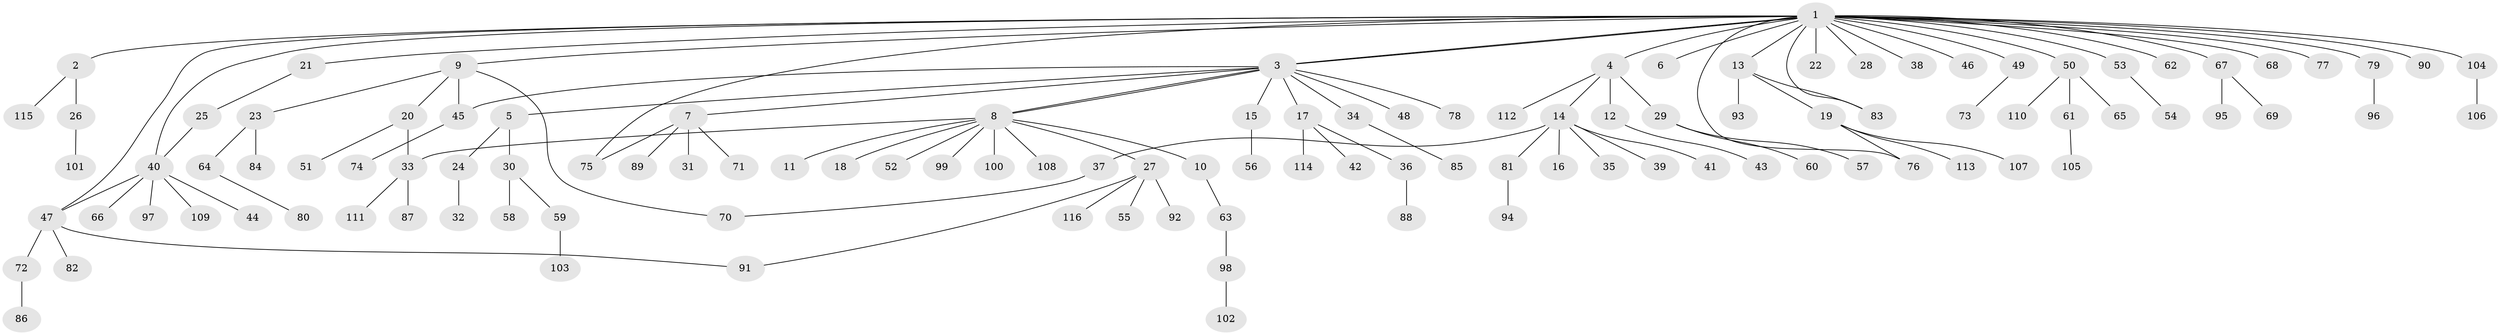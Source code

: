 // Generated by graph-tools (version 1.1) at 2025/46/03/09/25 04:46:56]
// undirected, 116 vertices, 126 edges
graph export_dot {
graph [start="1"]
  node [color=gray90,style=filled];
  1;
  2;
  3;
  4;
  5;
  6;
  7;
  8;
  9;
  10;
  11;
  12;
  13;
  14;
  15;
  16;
  17;
  18;
  19;
  20;
  21;
  22;
  23;
  24;
  25;
  26;
  27;
  28;
  29;
  30;
  31;
  32;
  33;
  34;
  35;
  36;
  37;
  38;
  39;
  40;
  41;
  42;
  43;
  44;
  45;
  46;
  47;
  48;
  49;
  50;
  51;
  52;
  53;
  54;
  55;
  56;
  57;
  58;
  59;
  60;
  61;
  62;
  63;
  64;
  65;
  66;
  67;
  68;
  69;
  70;
  71;
  72;
  73;
  74;
  75;
  76;
  77;
  78;
  79;
  80;
  81;
  82;
  83;
  84;
  85;
  86;
  87;
  88;
  89;
  90;
  91;
  92;
  93;
  94;
  95;
  96;
  97;
  98;
  99;
  100;
  101;
  102;
  103;
  104;
  105;
  106;
  107;
  108;
  109;
  110;
  111;
  112;
  113;
  114;
  115;
  116;
  1 -- 2;
  1 -- 3;
  1 -- 3;
  1 -- 4;
  1 -- 6;
  1 -- 9;
  1 -- 13;
  1 -- 21;
  1 -- 22;
  1 -- 28;
  1 -- 38;
  1 -- 40;
  1 -- 46;
  1 -- 47;
  1 -- 49;
  1 -- 50;
  1 -- 53;
  1 -- 62;
  1 -- 67;
  1 -- 68;
  1 -- 75;
  1 -- 76;
  1 -- 77;
  1 -- 79;
  1 -- 83;
  1 -- 90;
  1 -- 104;
  2 -- 26;
  2 -- 115;
  3 -- 5;
  3 -- 7;
  3 -- 8;
  3 -- 8;
  3 -- 15;
  3 -- 17;
  3 -- 34;
  3 -- 45;
  3 -- 48;
  3 -- 78;
  4 -- 12;
  4 -- 14;
  4 -- 29;
  4 -- 112;
  5 -- 24;
  5 -- 30;
  7 -- 31;
  7 -- 71;
  7 -- 75;
  7 -- 89;
  8 -- 10;
  8 -- 11;
  8 -- 18;
  8 -- 27;
  8 -- 33;
  8 -- 52;
  8 -- 99;
  8 -- 100;
  8 -- 108;
  9 -- 20;
  9 -- 23;
  9 -- 45;
  9 -- 70;
  10 -- 63;
  12 -- 43;
  13 -- 19;
  13 -- 83;
  13 -- 93;
  14 -- 16;
  14 -- 35;
  14 -- 37;
  14 -- 39;
  14 -- 41;
  14 -- 81;
  15 -- 56;
  17 -- 36;
  17 -- 42;
  17 -- 114;
  19 -- 76;
  19 -- 107;
  19 -- 113;
  20 -- 33;
  20 -- 51;
  21 -- 25;
  23 -- 64;
  23 -- 84;
  24 -- 32;
  25 -- 40;
  26 -- 101;
  27 -- 55;
  27 -- 91;
  27 -- 92;
  27 -- 116;
  29 -- 57;
  29 -- 60;
  30 -- 58;
  30 -- 59;
  33 -- 87;
  33 -- 111;
  34 -- 85;
  36 -- 88;
  37 -- 70;
  40 -- 44;
  40 -- 47;
  40 -- 66;
  40 -- 97;
  40 -- 109;
  45 -- 74;
  47 -- 72;
  47 -- 82;
  47 -- 91;
  49 -- 73;
  50 -- 61;
  50 -- 65;
  50 -- 110;
  53 -- 54;
  59 -- 103;
  61 -- 105;
  63 -- 98;
  64 -- 80;
  67 -- 69;
  67 -- 95;
  72 -- 86;
  79 -- 96;
  81 -- 94;
  98 -- 102;
  104 -- 106;
}
